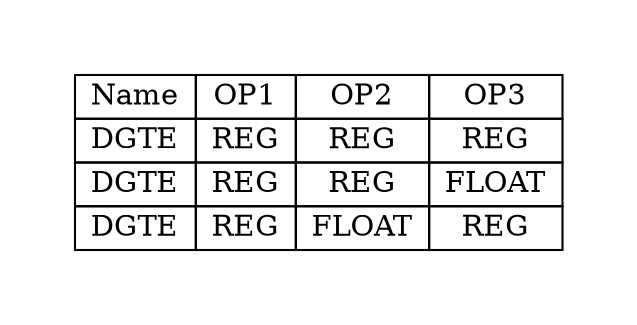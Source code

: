 digraph{
graph [pad="0.5", nodesep="0.5", ranksep="2" ]
node [shape=plain]
Foo [label=<
<table border="0" cellborder="1" cellspacing="0">
<tr><td> Name </td> <td> OP1 </td><td> OP2 </td><td> OP3 </td> </tr>
<tr><td> DGTE </td><td> REG </td><td> REG </td><td> REG </td> </tr>
<tr><td> DGTE </td><td> REG </td><td> REG </td><td> FLOAT </td> </tr>
<tr><td> DGTE </td><td> REG </td><td> FLOAT </td><td> REG </td> </tr>
</table>>];
}
